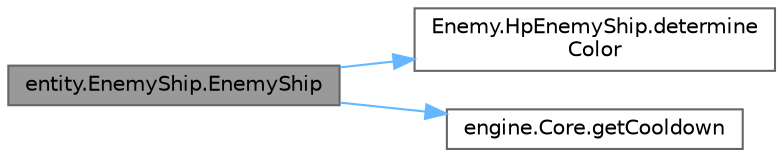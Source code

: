 digraph "entity.EnemyShip.EnemyShip"
{
 // LATEX_PDF_SIZE
  bgcolor="transparent";
  edge [fontname=Helvetica,fontsize=10,labelfontname=Helvetica,labelfontsize=10];
  node [fontname=Helvetica,fontsize=10,shape=box,height=0.2,width=0.4];
  rankdir="LR";
  Node1 [id="Node000001",label="entity.EnemyShip.EnemyShip",height=0.2,width=0.4,color="gray40", fillcolor="grey60", style="filled", fontcolor="black",tooltip="Constructor, establishes the ship's properties."];
  Node1 -> Node2 [id="edge1_Node000001_Node000002",color="steelblue1",style="solid",tooltip=" "];
  Node2 [id="Node000002",label="Enemy.HpEnemyShip.determine\lColor",height=0.2,width=0.4,color="grey40", fillcolor="white", style="filled",URL="$class_enemy_1_1_hp_enemy_ship.html#a913bb55279ee2d216896db8b883d5797",tooltip="Determine the color of the ship according to hp."];
  Node1 -> Node3 [id="edge2_Node000001_Node000003",color="steelblue1",style="solid",tooltip=" "];
  Node3 [id="Node000003",label="engine.Core.getCooldown",height=0.2,width=0.4,color="grey40", fillcolor="white", style="filled",URL="$classengine_1_1_core.html#a657de8cca4ce42bdd0aab9df62824328",tooltip="Controls creation of new cooldowns."];
}
